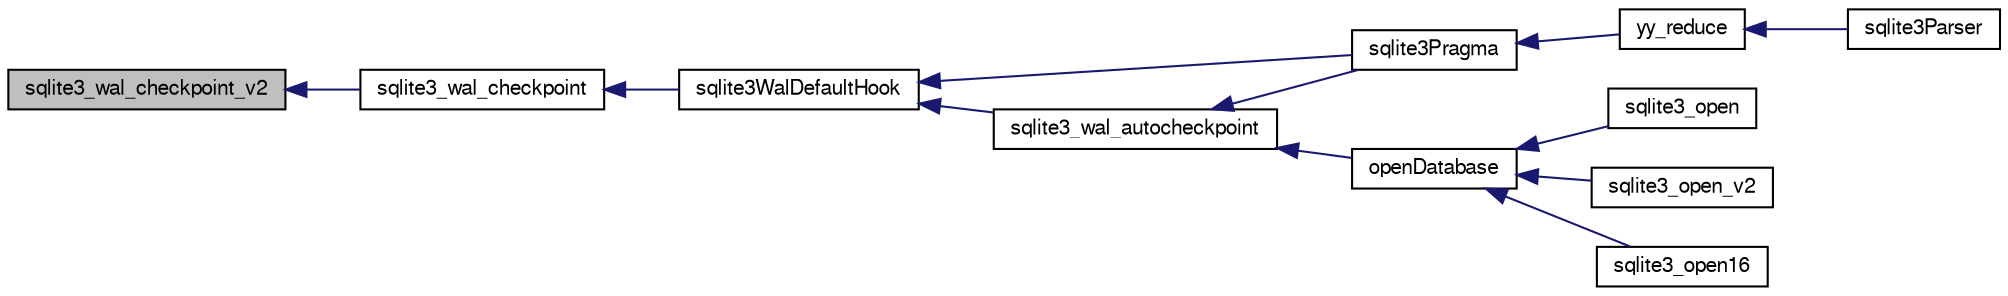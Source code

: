 digraph "sqlite3_wal_checkpoint_v2"
{
  edge [fontname="FreeSans",fontsize="10",labelfontname="FreeSans",labelfontsize="10"];
  node [fontname="FreeSans",fontsize="10",shape=record];
  rankdir="LR";
  Node104207 [label="sqlite3_wal_checkpoint_v2",height=0.2,width=0.4,color="black", fillcolor="grey75", style="filled", fontcolor="black"];
  Node104207 -> Node104208 [dir="back",color="midnightblue",fontsize="10",style="solid",fontname="FreeSans"];
  Node104208 [label="sqlite3_wal_checkpoint",height=0.2,width=0.4,color="black", fillcolor="white", style="filled",URL="$sqlite3_8h.html#a5256a357264a12d3935888280d4b8fa0"];
  Node104208 -> Node104209 [dir="back",color="midnightblue",fontsize="10",style="solid",fontname="FreeSans"];
  Node104209 [label="sqlite3WalDefaultHook",height=0.2,width=0.4,color="black", fillcolor="white", style="filled",URL="$sqlite3_8c.html#a4a9ed7c3fcab46b3d82eb79ede8c4f77"];
  Node104209 -> Node104210 [dir="back",color="midnightblue",fontsize="10",style="solid",fontname="FreeSans"];
  Node104210 [label="sqlite3Pragma",height=0.2,width=0.4,color="black", fillcolor="white", style="filled",URL="$sqlite3_8c.html#a111391370f58f8e6a6eca51fd34d62ed"];
  Node104210 -> Node104211 [dir="back",color="midnightblue",fontsize="10",style="solid",fontname="FreeSans"];
  Node104211 [label="yy_reduce",height=0.2,width=0.4,color="black", fillcolor="white", style="filled",URL="$sqlite3_8c.html#a7c419a9b25711c666a9a2449ef377f14"];
  Node104211 -> Node104212 [dir="back",color="midnightblue",fontsize="10",style="solid",fontname="FreeSans"];
  Node104212 [label="sqlite3Parser",height=0.2,width=0.4,color="black", fillcolor="white", style="filled",URL="$sqlite3_8c.html#a0327d71a5fabe0b6a343d78a2602e72a"];
  Node104209 -> Node104213 [dir="back",color="midnightblue",fontsize="10",style="solid",fontname="FreeSans"];
  Node104213 [label="sqlite3_wal_autocheckpoint",height=0.2,width=0.4,color="black", fillcolor="white", style="filled",URL="$sqlite3_8h.html#acdc3742b48372dce0e839ce0f89747be"];
  Node104213 -> Node104210 [dir="back",color="midnightblue",fontsize="10",style="solid",fontname="FreeSans"];
  Node104213 -> Node104214 [dir="back",color="midnightblue",fontsize="10",style="solid",fontname="FreeSans"];
  Node104214 [label="openDatabase",height=0.2,width=0.4,color="black", fillcolor="white", style="filled",URL="$sqlite3_8c.html#a6a9c3bc3a64234e863413f41db473758"];
  Node104214 -> Node104215 [dir="back",color="midnightblue",fontsize="10",style="solid",fontname="FreeSans"];
  Node104215 [label="sqlite3_open",height=0.2,width=0.4,color="black", fillcolor="white", style="filled",URL="$sqlite3_8h.html#a97ba966ed1acc38409786258268f5f71"];
  Node104214 -> Node104216 [dir="back",color="midnightblue",fontsize="10",style="solid",fontname="FreeSans"];
  Node104216 [label="sqlite3_open_v2",height=0.2,width=0.4,color="black", fillcolor="white", style="filled",URL="$sqlite3_8h.html#a140fe275b6975dc867cea50a65a217c4"];
  Node104214 -> Node104217 [dir="back",color="midnightblue",fontsize="10",style="solid",fontname="FreeSans"];
  Node104217 [label="sqlite3_open16",height=0.2,width=0.4,color="black", fillcolor="white", style="filled",URL="$sqlite3_8h.html#adbc401bb96713f32e553db32f6f3ca33"];
}
